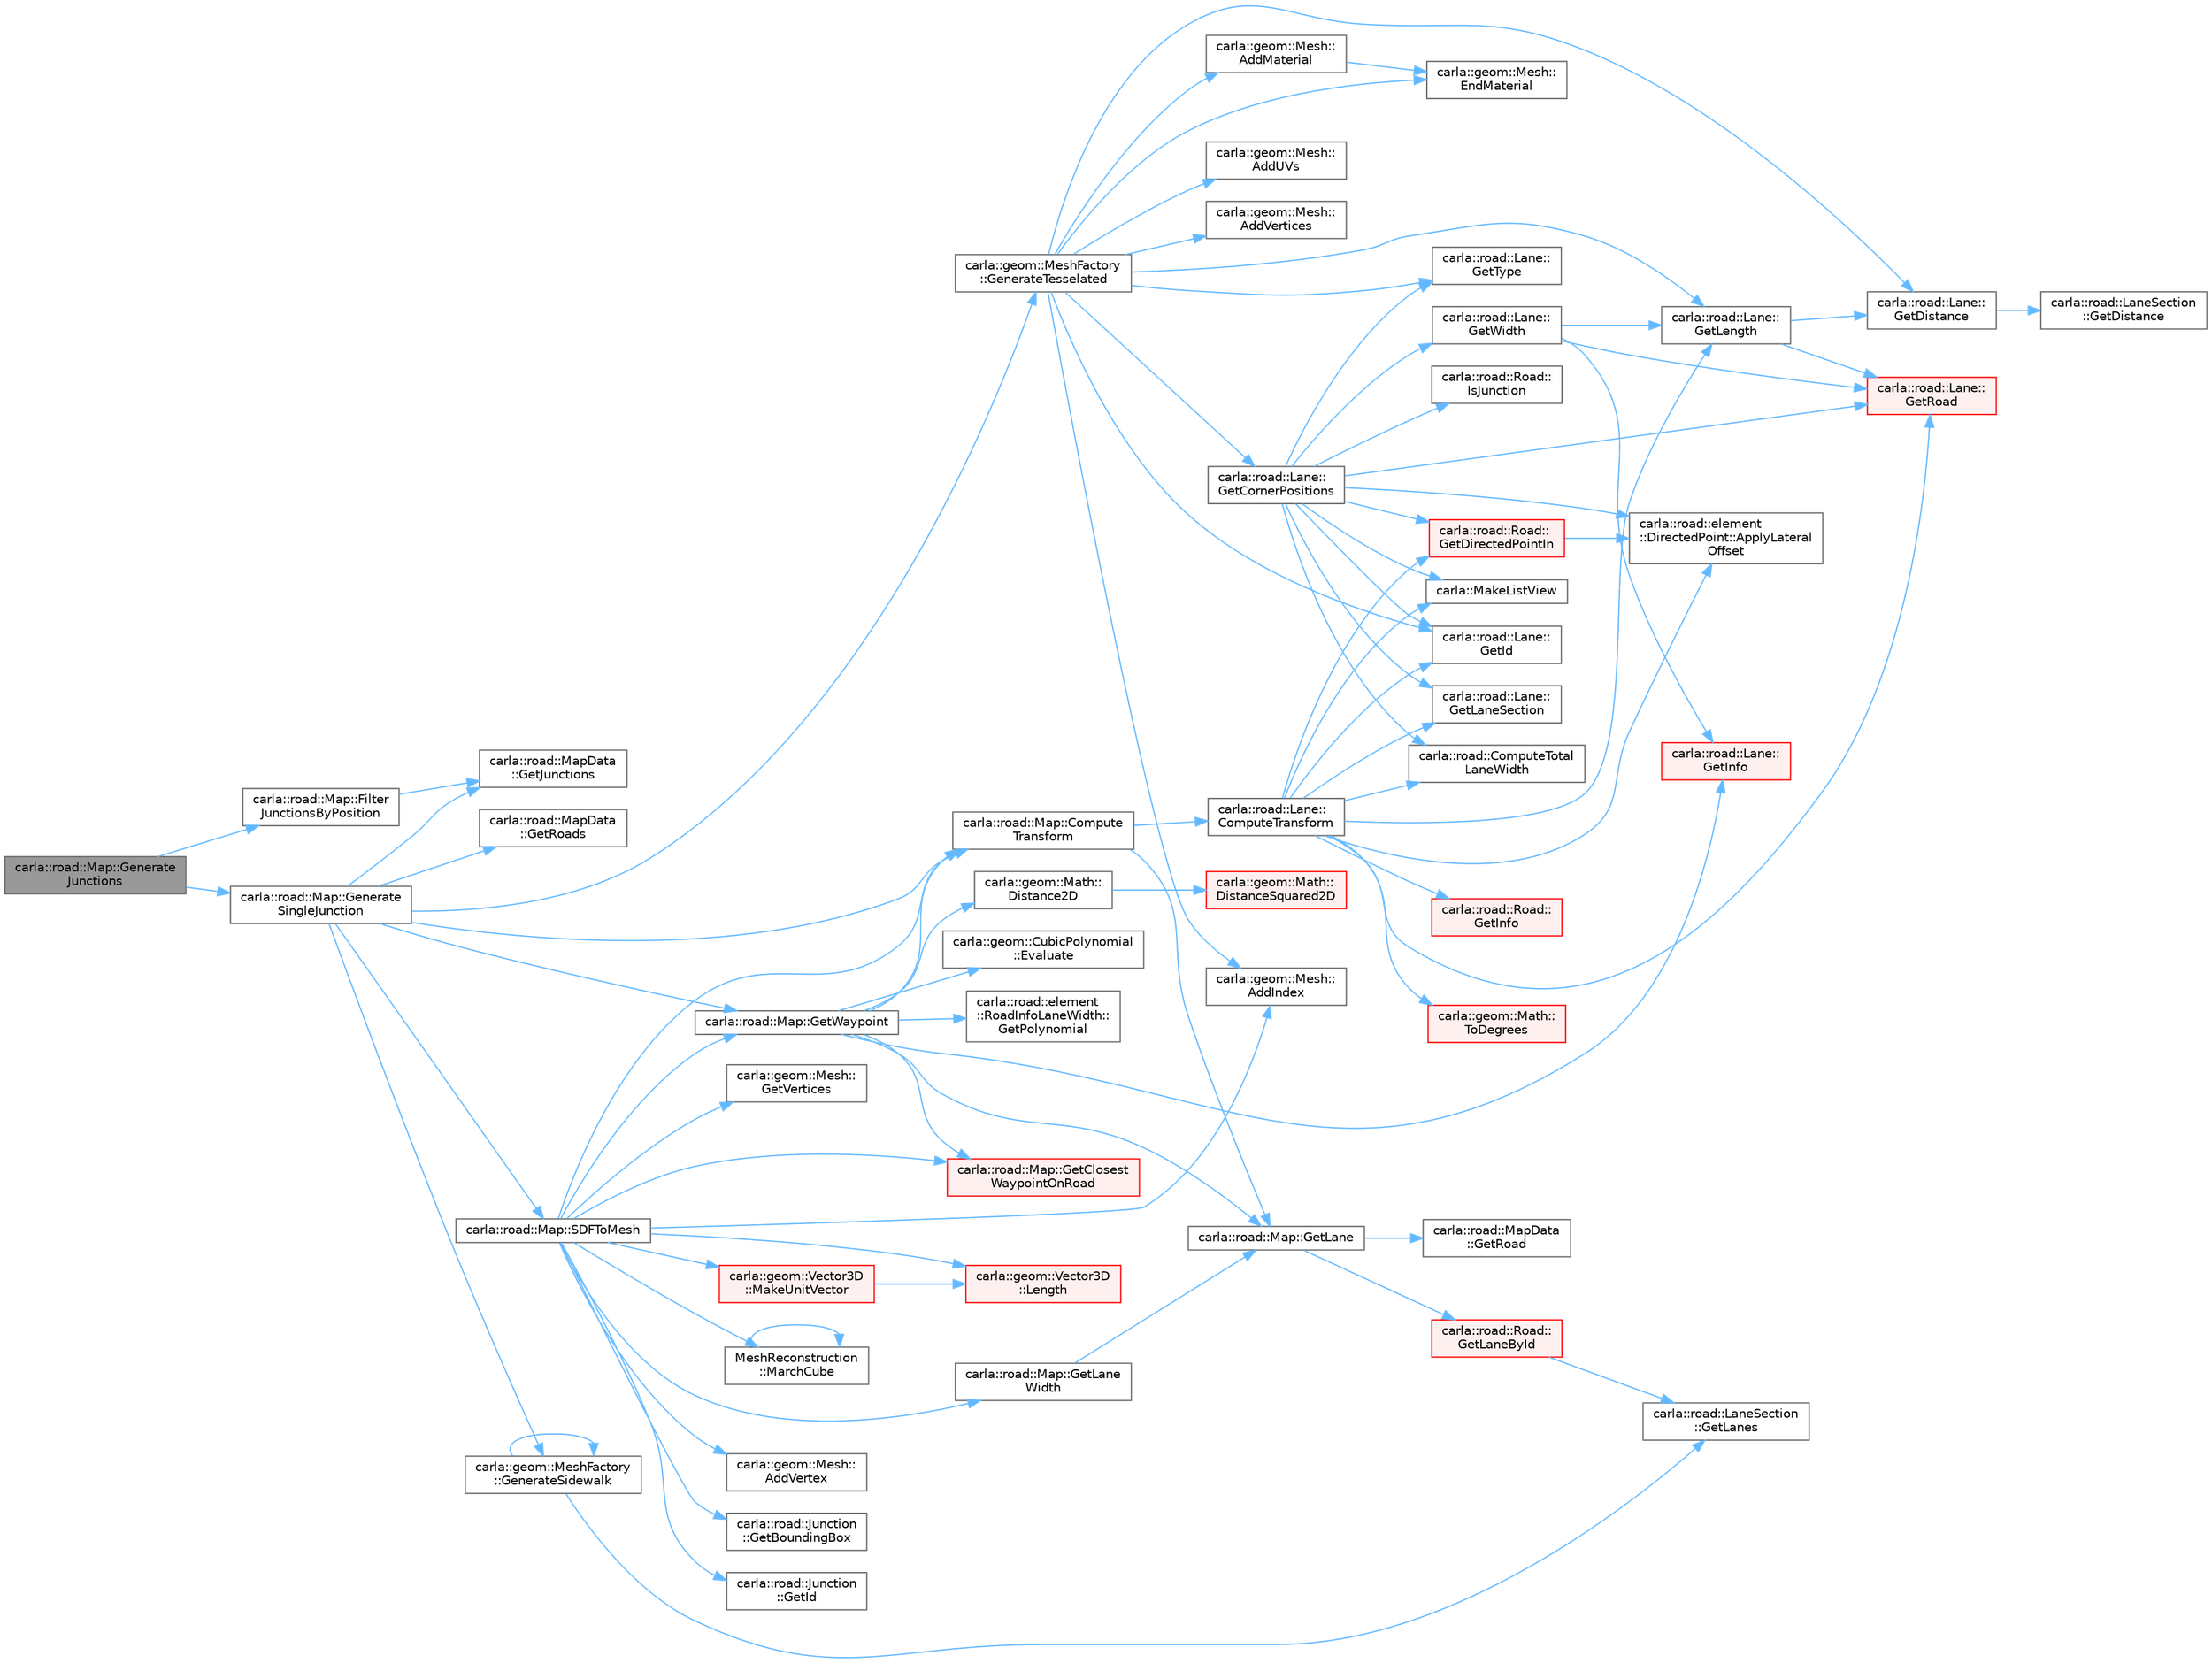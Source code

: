 digraph "carla::road::Map::GenerateJunctions"
{
 // INTERACTIVE_SVG=YES
 // LATEX_PDF_SIZE
  bgcolor="transparent";
  edge [fontname=Helvetica,fontsize=10,labelfontname=Helvetica,labelfontsize=10];
  node [fontname=Helvetica,fontsize=10,shape=box,height=0.2,width=0.4];
  rankdir="LR";
  Node1 [id="Node000001",label="carla::road::Map::Generate\lJunctions",height=0.2,width=0.4,color="gray40", fillcolor="grey60", style="filled", fontcolor="black",tooltip=" "];
  Node1 -> Node2 [id="edge1_Node000001_Node000002",color="steelblue1",style="solid",tooltip=" "];
  Node2 [id="Node000002",label="carla::road::Map::Filter\lJunctionsByPosition",height=0.2,width=0.4,color="grey40", fillcolor="white", style="filled",URL="$d0/d34/classcarla_1_1road_1_1Map.html#a7009d48780b3938090208f354bfb233a",tooltip=" "];
  Node2 -> Node3 [id="edge2_Node000002_Node000003",color="steelblue1",style="solid",tooltip=" "];
  Node3 [id="Node000003",label="carla::road::MapData\l::GetJunctions",height=0.2,width=0.4,color="grey40", fillcolor="white", style="filled",URL="$da/d3b/classcarla_1_1road_1_1MapData.html#ada1ec7c5f6908e9b4cebc302aa4ec466",tooltip=" "];
  Node1 -> Node4 [id="edge3_Node000001_Node000004",color="steelblue1",style="solid",tooltip=" "];
  Node4 [id="Node000004",label="carla::road::Map::Generate\lSingleJunction",height=0.2,width=0.4,color="grey40", fillcolor="white", style="filled",URL="$d0/d34/classcarla_1_1road_1_1Map.html#accf4f345bb9db4bcd6cdd9e6fec322cc",tooltip=" "];
  Node4 -> Node5 [id="edge4_Node000004_Node000005",color="steelblue1",style="solid",tooltip=" "];
  Node5 [id="Node000005",label="carla::road::Map::Compute\lTransform",height=0.2,width=0.4,color="grey40", fillcolor="white", style="filled",URL="$d0/d34/classcarla_1_1road_1_1Map.html#ab92716131e75fa9760042389d14f56a2",tooltip=" "];
  Node5 -> Node6 [id="edge5_Node000005_Node000006",color="steelblue1",style="solid",tooltip=" "];
  Node6 [id="Node000006",label="carla::road::Lane::\lComputeTransform",height=0.2,width=0.4,color="grey40", fillcolor="white", style="filled",URL="$df/d85/classcarla_1_1road_1_1Lane.html#a5b6a44fb0e0cd41e21557e93f913f45a",tooltip=" "];
  Node6 -> Node7 [id="edge6_Node000006_Node000007",color="steelblue1",style="solid",tooltip=" "];
  Node7 [id="Node000007",label="carla::road::element\l::DirectedPoint::ApplyLateral\lOffset",height=0.2,width=0.4,color="grey40", fillcolor="white", style="filled",URL="$df/d65/structcarla_1_1road_1_1element_1_1DirectedPoint.html#a058ad3be7f22229ea802e569ab0e8b7e",tooltip=" "];
  Node6 -> Node8 [id="edge7_Node000006_Node000008",color="steelblue1",style="solid",tooltip=" "];
  Node8 [id="Node000008",label="carla::road::ComputeTotal\lLaneWidth",height=0.2,width=0.4,color="grey40", fillcolor="white", style="filled",URL="$de/d26/namespacecarla_1_1road.html#abbc121e611f4730037ce6edf6bd5f3ee",tooltip="Returns a pair containing first = width, second = tangent, for an specific Lane given an s and a iter..."];
  Node6 -> Node9 [id="edge8_Node000006_Node000009",color="steelblue1",style="solid",tooltip=" "];
  Node9 [id="Node000009",label="carla::road::Road::\lGetDirectedPointIn",height=0.2,width=0.4,color="red", fillcolor="#FFF0F0", style="filled",URL="$dd/de6/classcarla_1_1road_1_1Road.html#abe77139bd9cba13e5c068c6f78b5196c",tooltip="Returns a directed point on the center of the road (lane 0), with the corresponding laneOffset and el..."];
  Node9 -> Node7 [id="edge9_Node000009_Node000007",color="steelblue1",style="solid",tooltip=" "];
  Node6 -> Node17 [id="edge10_Node000006_Node000017",color="steelblue1",style="solid",tooltip=" "];
  Node17 [id="Node000017",label="carla::road::Lane::\lGetId",height=0.2,width=0.4,color="grey40", fillcolor="white", style="filled",URL="$df/d85/classcarla_1_1road_1_1Lane.html#ae1a5f15925f91fca2b5d759fb53901f3",tooltip=" "];
  Node6 -> Node13 [id="edge11_Node000006_Node000013",color="steelblue1",style="solid",tooltip=" "];
  Node13 [id="Node000013",label="carla::road::Road::\lGetInfo",height=0.2,width=0.4,color="red", fillcolor="#FFF0F0", style="filled",URL="$dd/de6/classcarla_1_1road_1_1Road.html#a26fed22ee04e5663028f37034c8bd066",tooltip=" "];
  Node6 -> Node18 [id="edge12_Node000006_Node000018",color="steelblue1",style="solid",tooltip=" "];
  Node18 [id="Node000018",label="carla::road::Lane::\lGetLaneSection",height=0.2,width=0.4,color="grey40", fillcolor="white", style="filled",URL="$df/d85/classcarla_1_1road_1_1Lane.html#a7670417c038fe0adc0b2df2cbc25e9e2",tooltip=" "];
  Node6 -> Node19 [id="edge13_Node000006_Node000019",color="steelblue1",style="solid",tooltip=" "];
  Node19 [id="Node000019",label="carla::road::Lane::\lGetLength",height=0.2,width=0.4,color="grey40", fillcolor="white", style="filled",URL="$df/d85/classcarla_1_1road_1_1Lane.html#af158921fdf12a061967943ee2d645481",tooltip=" "];
  Node19 -> Node20 [id="edge14_Node000019_Node000020",color="steelblue1",style="solid",tooltip=" "];
  Node20 [id="Node000020",label="carla::road::Lane::\lGetDistance",height=0.2,width=0.4,color="grey40", fillcolor="white", style="filled",URL="$df/d85/classcarla_1_1road_1_1Lane.html#ae02c9441872377fc865c85339df51cbd",tooltip=" "];
  Node20 -> Node21 [id="edge15_Node000020_Node000021",color="steelblue1",style="solid",tooltip=" "];
  Node21 [id="Node000021",label="carla::road::LaneSection\l::GetDistance",height=0.2,width=0.4,color="grey40", fillcolor="white", style="filled",URL="$dd/d80/classcarla_1_1road_1_1LaneSection.html#a2a83bca663a2b7b6388daebed95704a9",tooltip=" "];
  Node19 -> Node22 [id="edge16_Node000019_Node000022",color="steelblue1",style="solid",tooltip=" "];
  Node22 [id="Node000022",label="carla::road::Lane::\lGetRoad",height=0.2,width=0.4,color="red", fillcolor="#FFF0F0", style="filled",URL="$df/d85/classcarla_1_1road_1_1Lane.html#a04f454d98f499a700749b8aacc31cfc9",tooltip=" "];
  Node6 -> Node22 [id="edge17_Node000006_Node000022",color="steelblue1",style="solid",tooltip=" "];
  Node6 -> Node24 [id="edge18_Node000006_Node000024",color="steelblue1",style="solid",tooltip=" "];
  Node24 [id="Node000024",label="carla::MakeListView",height=0.2,width=0.4,color="grey40", fillcolor="white", style="filled",URL="$d9/d36/namespacecarla.html#a2dc539ffbcff452958f707dc7b0db4d6",tooltip=" "];
  Node6 -> Node25 [id="edge19_Node000006_Node000025",color="steelblue1",style="solid",tooltip=" "];
  Node25 [id="Node000025",label="carla::geom::Math::\lToDegrees",height=0.2,width=0.4,color="red", fillcolor="#FFF0F0", style="filled",URL="$d0/dea/classcarla_1_1geom_1_1Math.html#ae1dc5ac48cfeb15fc66176a644bcf122",tooltip=" "];
  Node5 -> Node27 [id="edge20_Node000005_Node000027",color="steelblue1",style="solid",tooltip=" "];
  Node27 [id="Node000027",label="carla::road::Map::GetLane",height=0.2,width=0.4,color="grey40", fillcolor="white", style="filled",URL="$d0/d34/classcarla_1_1road_1_1Map.html#af8814cb7eb14d0691d9c1e49f4ef88b1",tooltip="========================================================================"];
  Node27 -> Node28 [id="edge21_Node000027_Node000028",color="steelblue1",style="solid",tooltip=" "];
  Node28 [id="Node000028",label="carla::road::Road::\lGetLaneById",height=0.2,width=0.4,color="red", fillcolor="#FFF0F0", style="filled",URL="$dd/de6/classcarla_1_1road_1_1Road.html#a44cd205b140128adf1fc06f91f55409a",tooltip=" "];
  Node28 -> Node29 [id="edge22_Node000028_Node000029",color="steelblue1",style="solid",tooltip=" "];
  Node29 [id="Node000029",label="carla::road::LaneSection\l::GetLanes",height=0.2,width=0.4,color="grey40", fillcolor="white", style="filled",URL="$dd/d80/classcarla_1_1road_1_1LaneSection.html#afb698c17b4d62c0df02cf8dae16b8f50",tooltip=" "];
  Node27 -> Node32 [id="edge23_Node000027_Node000032",color="steelblue1",style="solid",tooltip=" "];
  Node32 [id="Node000032",label="carla::road::MapData\l::GetRoad",height=0.2,width=0.4,color="grey40", fillcolor="white", style="filled",URL="$da/d3b/classcarla_1_1road_1_1MapData.html#a7b4838408fa475389a01b2d451b662e7",tooltip=" "];
  Node4 -> Node33 [id="edge24_Node000004_Node000033",color="steelblue1",style="solid",tooltip=" "];
  Node33 [id="Node000033",label="carla::geom::MeshFactory\l::GenerateSidewalk",height=0.2,width=0.4,color="grey40", fillcolor="white", style="filled",URL="$d6/d3d/classcarla_1_1geom_1_1MeshFactory.html#a15a67316be6174f196580a188edb847b",tooltip=" "];
  Node33 -> Node33 [id="edge25_Node000033_Node000033",color="steelblue1",style="solid",tooltip=" "];
  Node33 -> Node29 [id="edge26_Node000033_Node000029",color="steelblue1",style="solid",tooltip=" "];
  Node4 -> Node34 [id="edge27_Node000004_Node000034",color="steelblue1",style="solid",tooltip=" "];
  Node34 [id="Node000034",label="carla::geom::MeshFactory\l::GenerateTesselated",height=0.2,width=0.4,color="grey40", fillcolor="white", style="filled",URL="$d6/d3d/classcarla_1_1geom_1_1MeshFactory.html#ae26205cfd730254bb1a35302386b497f",tooltip="Generates a mesh that defines a lane from a given s start and end with bigger tesselation"];
  Node34 -> Node35 [id="edge28_Node000034_Node000035",color="steelblue1",style="solid",tooltip=" "];
  Node35 [id="Node000035",label="carla::geom::Mesh::\lAddIndex",height=0.2,width=0.4,color="grey40", fillcolor="white", style="filled",URL="$d0/d02/classcarla_1_1geom_1_1Mesh.html#a07814867b5e1b31a7af31d0c8f91b90b",tooltip="Appends a index to the indexes list."];
  Node34 -> Node36 [id="edge29_Node000034_Node000036",color="steelblue1",style="solid",tooltip=" "];
  Node36 [id="Node000036",label="carla::geom::Mesh::\lAddMaterial",height=0.2,width=0.4,color="grey40", fillcolor="white", style="filled",URL="$d0/d02/classcarla_1_1geom_1_1Mesh.html#aa2752de6bd91ed08eeb68e015c783825",tooltip="Starts applying a new material to the new added triangles."];
  Node36 -> Node37 [id="edge30_Node000036_Node000037",color="steelblue1",style="solid",tooltip=" "];
  Node37 [id="Node000037",label="carla::geom::Mesh::\lEndMaterial",height=0.2,width=0.4,color="grey40", fillcolor="white", style="filled",URL="$d0/d02/classcarla_1_1geom_1_1Mesh.html#aa51f24b8ab582d1ad828c2561b9ca153",tooltip="Stops applying the material to the new added triangles."];
  Node34 -> Node38 [id="edge31_Node000034_Node000038",color="steelblue1",style="solid",tooltip=" "];
  Node38 [id="Node000038",label="carla::geom::Mesh::\lAddUVs",height=0.2,width=0.4,color="grey40", fillcolor="white", style="filled",URL="$d0/d02/classcarla_1_1geom_1_1Mesh.html#a5860ad4aae3291192acaae868ce9768d",tooltip="Appends uvs."];
  Node34 -> Node39 [id="edge32_Node000034_Node000039",color="steelblue1",style="solid",tooltip=" "];
  Node39 [id="Node000039",label="carla::geom::Mesh::\lAddVertices",height=0.2,width=0.4,color="grey40", fillcolor="white", style="filled",URL="$d0/d02/classcarla_1_1geom_1_1Mesh.html#a17ebc0f75528a6ccf9d1c818b12415fa",tooltip="Appends a vertex to the vertices list."];
  Node34 -> Node37 [id="edge33_Node000034_Node000037",color="steelblue1",style="solid",tooltip=" "];
  Node34 -> Node40 [id="edge34_Node000034_Node000040",color="steelblue1",style="solid",tooltip=" "];
  Node40 [id="Node000040",label="carla::road::Lane::\lGetCornerPositions",height=0.2,width=0.4,color="grey40", fillcolor="white", style="filled",URL="$df/d85/classcarla_1_1road_1_1Lane.html#ae0d376fa422b14e54af3a702e1b8385a",tooltip="Computes the location of the edges given a s"];
  Node40 -> Node7 [id="edge35_Node000040_Node000007",color="steelblue1",style="solid",tooltip=" "];
  Node40 -> Node8 [id="edge36_Node000040_Node000008",color="steelblue1",style="solid",tooltip=" "];
  Node40 -> Node9 [id="edge37_Node000040_Node000009",color="steelblue1",style="solid",tooltip=" "];
  Node40 -> Node17 [id="edge38_Node000040_Node000017",color="steelblue1",style="solid",tooltip=" "];
  Node40 -> Node18 [id="edge39_Node000040_Node000018",color="steelblue1",style="solid",tooltip=" "];
  Node40 -> Node22 [id="edge40_Node000040_Node000022",color="steelblue1",style="solid",tooltip=" "];
  Node40 -> Node41 [id="edge41_Node000040_Node000041",color="steelblue1",style="solid",tooltip=" "];
  Node41 [id="Node000041",label="carla::road::Lane::\lGetType",height=0.2,width=0.4,color="grey40", fillcolor="white", style="filled",URL="$df/d85/classcarla_1_1road_1_1Lane.html#a2e63094ab14fe9b4ce21e3e08f8d5d24",tooltip=" "];
  Node40 -> Node42 [id="edge42_Node000040_Node000042",color="steelblue1",style="solid",tooltip=" "];
  Node42 [id="Node000042",label="carla::road::Lane::\lGetWidth",height=0.2,width=0.4,color="grey40", fillcolor="white", style="filled",URL="$df/d85/classcarla_1_1road_1_1Lane.html#a34da073c1da719b3455c4dd8f7b441c9",tooltip="Returns the total lane width given a s"];
  Node42 -> Node43 [id="edge43_Node000042_Node000043",color="steelblue1",style="solid",tooltip=" "];
  Node43 [id="Node000043",label="carla::road::Lane::\lGetInfo",height=0.2,width=0.4,color="red", fillcolor="#FFF0F0", style="filled",URL="$df/d85/classcarla_1_1road_1_1Lane.html#a68ed9c59953314ff9437cb820c8e7db8",tooltip=" "];
  Node42 -> Node19 [id="edge44_Node000042_Node000019",color="steelblue1",style="solid",tooltip=" "];
  Node42 -> Node22 [id="edge45_Node000042_Node000022",color="steelblue1",style="solid",tooltip=" "];
  Node40 -> Node44 [id="edge46_Node000040_Node000044",color="steelblue1",style="solid",tooltip=" "];
  Node44 [id="Node000044",label="carla::road::Road::\lIsJunction",height=0.2,width=0.4,color="grey40", fillcolor="white", style="filled",URL="$dd/de6/classcarla_1_1road_1_1Road.html#af59728d624635d195db846b08c1f32c7",tooltip=" "];
  Node40 -> Node24 [id="edge47_Node000040_Node000024",color="steelblue1",style="solid",tooltip=" "];
  Node34 -> Node20 [id="edge48_Node000034_Node000020",color="steelblue1",style="solid",tooltip=" "];
  Node34 -> Node17 [id="edge49_Node000034_Node000017",color="steelblue1",style="solid",tooltip=" "];
  Node34 -> Node19 [id="edge50_Node000034_Node000019",color="steelblue1",style="solid",tooltip=" "];
  Node34 -> Node41 [id="edge51_Node000034_Node000041",color="steelblue1",style="solid",tooltip=" "];
  Node4 -> Node3 [id="edge52_Node000004_Node000003",color="steelblue1",style="solid",tooltip=" "];
  Node4 -> Node45 [id="edge53_Node000004_Node000045",color="steelblue1",style="solid",tooltip=" "];
  Node45 [id="Node000045",label="carla::road::MapData\l::GetRoads",height=0.2,width=0.4,color="grey40", fillcolor="white", style="filled",URL="$da/d3b/classcarla_1_1road_1_1MapData.html#a55f640e9a3f5930e5d1d8fd4e07f1e9e",tooltip=" "];
  Node4 -> Node46 [id="edge54_Node000004_Node000046",color="steelblue1",style="solid",tooltip=" "];
  Node46 [id="Node000046",label="carla::road::Map::GetWaypoint",height=0.2,width=0.4,color="grey40", fillcolor="white", style="filled",URL="$d0/d34/classcarla_1_1road_1_1Map.html#a39f0ccacb98f62b339de96c69621543b",tooltip=" "];
  Node46 -> Node5 [id="edge55_Node000046_Node000005",color="steelblue1",style="solid",tooltip=" "];
  Node46 -> Node47 [id="edge56_Node000046_Node000047",color="steelblue1",style="solid",tooltip=" "];
  Node47 [id="Node000047",label="carla::geom::Math::\lDistance2D",height=0.2,width=0.4,color="grey40", fillcolor="white", style="filled",URL="$d0/dea/classcarla_1_1geom_1_1Math.html#a71f0667271df699e511124559f61665e",tooltip=" "];
  Node47 -> Node48 [id="edge57_Node000047_Node000048",color="steelblue1",style="solid",tooltip=" "];
  Node48 [id="Node000048",label="carla::geom::Math::\lDistanceSquared2D",height=0.2,width=0.4,color="red", fillcolor="#FFF0F0", style="filled",URL="$d0/dea/classcarla_1_1geom_1_1Math.html#a16bbc81c150eccc1f9407be9d9651766",tooltip=" "];
  Node46 -> Node50 [id="edge58_Node000046_Node000050",color="steelblue1",style="solid",tooltip=" "];
  Node50 [id="Node000050",label="carla::geom::CubicPolynomial\l::Evaluate",height=0.2,width=0.4,color="grey40", fillcolor="white", style="filled",URL="$d4/db7/classcarla_1_1geom_1_1CubicPolynomial.html#a5d270a76228a4f47ae0bcfc2c866f5cd",tooltip="Evaluates f(x) = a + bx + cx^2 + dx^3"];
  Node46 -> Node51 [id="edge59_Node000046_Node000051",color="steelblue1",style="solid",tooltip=" "];
  Node51 [id="Node000051",label="carla::road::Map::GetClosest\lWaypointOnRoad",height=0.2,width=0.4,color="red", fillcolor="#FFF0F0", style="filled",URL="$d0/d34/classcarla_1_1road_1_1Map.html#a37ba4f58b767002274b6f4d86258986a",tooltip="========================================================================"];
  Node46 -> Node43 [id="edge60_Node000046_Node000043",color="steelblue1",style="solid",tooltip=" "];
  Node46 -> Node27 [id="edge61_Node000046_Node000027",color="steelblue1",style="solid",tooltip=" "];
  Node46 -> Node60 [id="edge62_Node000046_Node000060",color="steelblue1",style="solid",tooltip=" "];
  Node60 [id="Node000060",label="carla::road::element\l::RoadInfoLaneWidth::\lGetPolynomial",height=0.2,width=0.4,color="grey40", fillcolor="white", style="filled",URL="$de/dbb/classcarla_1_1road_1_1element_1_1RoadInfoLaneWidth.html#a476d7ca9d7d37bd095a7e78efc719412",tooltip=" "];
  Node4 -> Node61 [id="edge63_Node000004_Node000061",color="steelblue1",style="solid",tooltip=" "];
  Node61 [id="Node000061",label="carla::road::Map::SDFToMesh",height=0.2,width=0.4,color="grey40", fillcolor="white", style="filled",URL="$d0/d34/classcarla_1_1road_1_1Map.html#a1653a470bdf6e93b0471773b2e079847",tooltip=" "];
  Node61 -> Node35 [id="edge64_Node000061_Node000035",color="steelblue1",style="solid",tooltip=" "];
  Node61 -> Node62 [id="edge65_Node000061_Node000062",color="steelblue1",style="solid",tooltip=" "];
  Node62 [id="Node000062",label="carla::geom::Mesh::\lAddVertex",height=0.2,width=0.4,color="grey40", fillcolor="white", style="filled",URL="$d0/d02/classcarla_1_1geom_1_1Mesh.html#a10cbc49c3739b84c368b761ab29770f0",tooltip="Appends a vertex to the vertices list."];
  Node61 -> Node5 [id="edge66_Node000061_Node000005",color="steelblue1",style="solid",tooltip=" "];
  Node61 -> Node63 [id="edge67_Node000061_Node000063",color="steelblue1",style="solid",tooltip=" "];
  Node63 [id="Node000063",label="carla::road::Junction\l::GetBoundingBox",height=0.2,width=0.4,color="grey40", fillcolor="white", style="filled",URL="$dd/dc6/classcarla_1_1road_1_1Junction.html#acb70860168c258fe72eacbfd86f2cbc2",tooltip=" "];
  Node61 -> Node51 [id="edge68_Node000061_Node000051",color="steelblue1",style="solid",tooltip=" "];
  Node61 -> Node64 [id="edge69_Node000061_Node000064",color="steelblue1",style="solid",tooltip=" "];
  Node64 [id="Node000064",label="carla::road::Junction\l::GetId",height=0.2,width=0.4,color="grey40", fillcolor="white", style="filled",URL="$dd/dc6/classcarla_1_1road_1_1Junction.html#a736aa443c045123306d0368512af278a",tooltip=" "];
  Node61 -> Node65 [id="edge70_Node000061_Node000065",color="steelblue1",style="solid",tooltip=" "];
  Node65 [id="Node000065",label="carla::road::Map::GetLane\lWidth",height=0.2,width=0.4,color="grey40", fillcolor="white", style="filled",URL="$d0/d34/classcarla_1_1road_1_1Map.html#a224091be975361b3d8495dd0d5649f01",tooltip=" "];
  Node65 -> Node27 [id="edge71_Node000065_Node000027",color="steelblue1",style="solid",tooltip=" "];
  Node61 -> Node66 [id="edge72_Node000061_Node000066",color="steelblue1",style="solid",tooltip=" "];
  Node66 [id="Node000066",label="carla::geom::Mesh::\lGetVertices",height=0.2,width=0.4,color="grey40", fillcolor="white", style="filled",URL="$d0/d02/classcarla_1_1geom_1_1Mesh.html#afc91cfec4029e092f008404f366aaa45",tooltip=" "];
  Node61 -> Node46 [id="edge73_Node000061_Node000046",color="steelblue1",style="solid",tooltip=" "];
  Node61 -> Node67 [id="edge74_Node000061_Node000067",color="steelblue1",style="solid",tooltip=" "];
  Node67 [id="Node000067",label="carla::geom::Vector3D\l::Length",height=0.2,width=0.4,color="red", fillcolor="#FFF0F0", style="filled",URL="$d9/dfe/classcarla_1_1geom_1_1Vector3D.html#aaa4bec48ae0734cca2c027df30ea6b34",tooltip=" "];
  Node61 -> Node69 [id="edge75_Node000061_Node000069",color="steelblue1",style="solid",tooltip=" "];
  Node69 [id="Node000069",label="carla::geom::Vector3D\l::MakeUnitVector",height=0.2,width=0.4,color="red", fillcolor="#FFF0F0", style="filled",URL="$d9/dfe/classcarla_1_1geom_1_1Vector3D.html#a15ae9cc36cd1e3fd34c1398acc897f68",tooltip=" "];
  Node69 -> Node67 [id="edge76_Node000069_Node000067",color="steelblue1",style="solid",tooltip=" "];
  Node61 -> Node71 [id="edge77_Node000061_Node000071",color="steelblue1",style="solid",tooltip=" "];
  Node71 [id="Node000071",label="MeshReconstruction\l::MarchCube",height=0.2,width=0.4,color="grey40", fillcolor="white", style="filled",URL="$de/d72/namespaceMeshReconstruction.html#a822c481a849865d1afe16eecc1c4743b",tooltip="Reconstructs a triangle mesh from a given signed distance function using Marching Cubes."];
  Node71 -> Node71 [id="edge78_Node000071_Node000071",color="steelblue1",style="solid",tooltip=" "];
}

